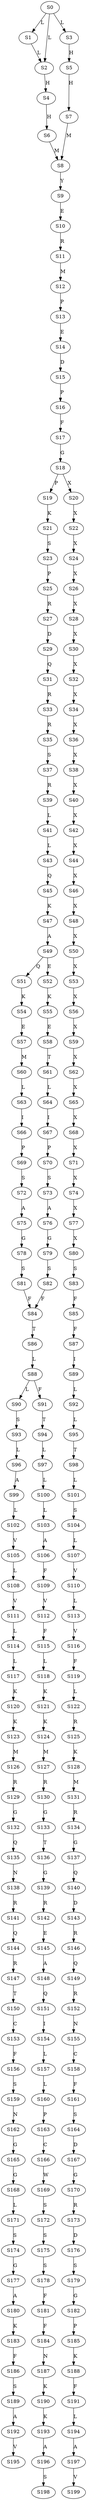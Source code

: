 strict digraph  {
	S0 -> S1 [ label = L ];
	S0 -> S2 [ label = L ];
	S0 -> S3 [ label = L ];
	S1 -> S2 [ label = L ];
	S2 -> S4 [ label = H ];
	S3 -> S5 [ label = H ];
	S4 -> S6 [ label = H ];
	S5 -> S7 [ label = H ];
	S6 -> S8 [ label = M ];
	S7 -> S8 [ label = M ];
	S8 -> S9 [ label = Y ];
	S9 -> S10 [ label = E ];
	S10 -> S11 [ label = R ];
	S11 -> S12 [ label = M ];
	S12 -> S13 [ label = P ];
	S13 -> S14 [ label = E ];
	S14 -> S15 [ label = D ];
	S15 -> S16 [ label = P ];
	S16 -> S17 [ label = F ];
	S17 -> S18 [ label = G ];
	S18 -> S19 [ label = P ];
	S18 -> S20 [ label = X ];
	S19 -> S21 [ label = K ];
	S20 -> S22 [ label = X ];
	S21 -> S23 [ label = S ];
	S22 -> S24 [ label = X ];
	S23 -> S25 [ label = P ];
	S24 -> S26 [ label = X ];
	S25 -> S27 [ label = R ];
	S26 -> S28 [ label = X ];
	S27 -> S29 [ label = D ];
	S28 -> S30 [ label = X ];
	S29 -> S31 [ label = Q ];
	S30 -> S32 [ label = X ];
	S31 -> S33 [ label = R ];
	S32 -> S34 [ label = X ];
	S33 -> S35 [ label = R ];
	S34 -> S36 [ label = X ];
	S35 -> S37 [ label = S ];
	S36 -> S38 [ label = X ];
	S37 -> S39 [ label = R ];
	S38 -> S40 [ label = X ];
	S39 -> S41 [ label = L ];
	S40 -> S42 [ label = X ];
	S41 -> S43 [ label = L ];
	S42 -> S44 [ label = X ];
	S43 -> S45 [ label = Q ];
	S44 -> S46 [ label = X ];
	S45 -> S47 [ label = K ];
	S46 -> S48 [ label = X ];
	S47 -> S49 [ label = A ];
	S48 -> S50 [ label = X ];
	S49 -> S51 [ label = Q ];
	S49 -> S52 [ label = E ];
	S50 -> S53 [ label = X ];
	S51 -> S54 [ label = K ];
	S52 -> S55 [ label = K ];
	S53 -> S56 [ label = X ];
	S54 -> S57 [ label = E ];
	S55 -> S58 [ label = E ];
	S56 -> S59 [ label = X ];
	S57 -> S60 [ label = M ];
	S58 -> S61 [ label = T ];
	S59 -> S62 [ label = X ];
	S60 -> S63 [ label = L ];
	S61 -> S64 [ label = L ];
	S62 -> S65 [ label = X ];
	S63 -> S66 [ label = I ];
	S64 -> S67 [ label = I ];
	S65 -> S68 [ label = X ];
	S66 -> S69 [ label = P ];
	S67 -> S70 [ label = P ];
	S68 -> S71 [ label = X ];
	S69 -> S72 [ label = S ];
	S70 -> S73 [ label = S ];
	S71 -> S74 [ label = X ];
	S72 -> S75 [ label = A ];
	S73 -> S76 [ label = A ];
	S74 -> S77 [ label = X ];
	S75 -> S78 [ label = G ];
	S76 -> S79 [ label = G ];
	S77 -> S80 [ label = X ];
	S78 -> S81 [ label = S ];
	S79 -> S82 [ label = S ];
	S80 -> S83 [ label = S ];
	S81 -> S84 [ label = F ];
	S82 -> S84 [ label = F ];
	S83 -> S85 [ label = F ];
	S84 -> S86 [ label = T ];
	S85 -> S87 [ label = F ];
	S86 -> S88 [ label = L ];
	S87 -> S89 [ label = I ];
	S88 -> S90 [ label = L ];
	S88 -> S91 [ label = F ];
	S89 -> S92 [ label = L ];
	S90 -> S93 [ label = S ];
	S91 -> S94 [ label = T ];
	S92 -> S95 [ label = L ];
	S93 -> S96 [ label = L ];
	S94 -> S97 [ label = L ];
	S95 -> S98 [ label = T ];
	S96 -> S99 [ label = A ];
	S97 -> S100 [ label = L ];
	S98 -> S101 [ label = L ];
	S99 -> S102 [ label = L ];
	S100 -> S103 [ label = L ];
	S101 -> S104 [ label = S ];
	S102 -> S105 [ label = V ];
	S103 -> S106 [ label = A ];
	S104 -> S107 [ label = L ];
	S105 -> S108 [ label = L ];
	S106 -> S109 [ label = F ];
	S107 -> S110 [ label = V ];
	S108 -> S111 [ label = V ];
	S109 -> S112 [ label = V ];
	S110 -> S113 [ label = L ];
	S111 -> S114 [ label = L ];
	S112 -> S115 [ label = F ];
	S113 -> S116 [ label = V ];
	S114 -> S117 [ label = L ];
	S115 -> S118 [ label = L ];
	S116 -> S119 [ label = F ];
	S117 -> S120 [ label = K ];
	S118 -> S121 [ label = K ];
	S119 -> S122 [ label = L ];
	S120 -> S123 [ label = K ];
	S121 -> S124 [ label = K ];
	S122 -> S125 [ label = R ];
	S123 -> S126 [ label = M ];
	S124 -> S127 [ label = M ];
	S125 -> S128 [ label = K ];
	S126 -> S129 [ label = R ];
	S127 -> S130 [ label = R ];
	S128 -> S131 [ label = M ];
	S129 -> S132 [ label = G ];
	S130 -> S133 [ label = G ];
	S131 -> S134 [ label = R ];
	S132 -> S135 [ label = Q ];
	S133 -> S136 [ label = T ];
	S134 -> S137 [ label = G ];
	S135 -> S138 [ label = N ];
	S136 -> S139 [ label = G ];
	S137 -> S140 [ label = Q ];
	S138 -> S141 [ label = R ];
	S139 -> S142 [ label = R ];
	S140 -> S143 [ label = D ];
	S141 -> S144 [ label = Q ];
	S142 -> S145 [ label = E ];
	S143 -> S146 [ label = R ];
	S144 -> S147 [ label = R ];
	S145 -> S148 [ label = A ];
	S146 -> S149 [ label = Q ];
	S147 -> S150 [ label = T ];
	S148 -> S151 [ label = Q ];
	S149 -> S152 [ label = R ];
	S150 -> S153 [ label = C ];
	S151 -> S154 [ label = I ];
	S152 -> S155 [ label = N ];
	S153 -> S156 [ label = F ];
	S154 -> S157 [ label = L ];
	S155 -> S158 [ label = C ];
	S156 -> S159 [ label = S ];
	S157 -> S160 [ label = L ];
	S158 -> S161 [ label = F ];
	S159 -> S162 [ label = N ];
	S160 -> S163 [ label = P ];
	S161 -> S164 [ label = S ];
	S162 -> S165 [ label = G ];
	S163 -> S166 [ label = C ];
	S164 -> S167 [ label = D ];
	S165 -> S168 [ label = G ];
	S166 -> S169 [ label = W ];
	S167 -> S170 [ label = G ];
	S168 -> S171 [ label = L ];
	S169 -> S172 [ label = S ];
	S170 -> S173 [ label = R ];
	S171 -> S174 [ label = S ];
	S172 -> S175 [ label = S ];
	S173 -> S176 [ label = D ];
	S174 -> S177 [ label = G ];
	S175 -> S178 [ label = S ];
	S176 -> S179 [ label = S ];
	S177 -> S180 [ label = A ];
	S178 -> S181 [ label = F ];
	S179 -> S182 [ label = G ];
	S180 -> S183 [ label = K ];
	S181 -> S184 [ label = F ];
	S182 -> S185 [ label = P ];
	S183 -> S186 [ label = F ];
	S184 -> S187 [ label = N ];
	S185 -> S188 [ label = K ];
	S186 -> S189 [ label = S ];
	S187 -> S190 [ label = K ];
	S188 -> S191 [ label = F ];
	S189 -> S192 [ label = A ];
	S190 -> S193 [ label = K ];
	S191 -> S194 [ label = L ];
	S192 -> S195 [ label = V ];
	S193 -> S196 [ label = A ];
	S194 -> S197 [ label = A ];
	S196 -> S198 [ label = S ];
	S197 -> S199 [ label = V ];
}
